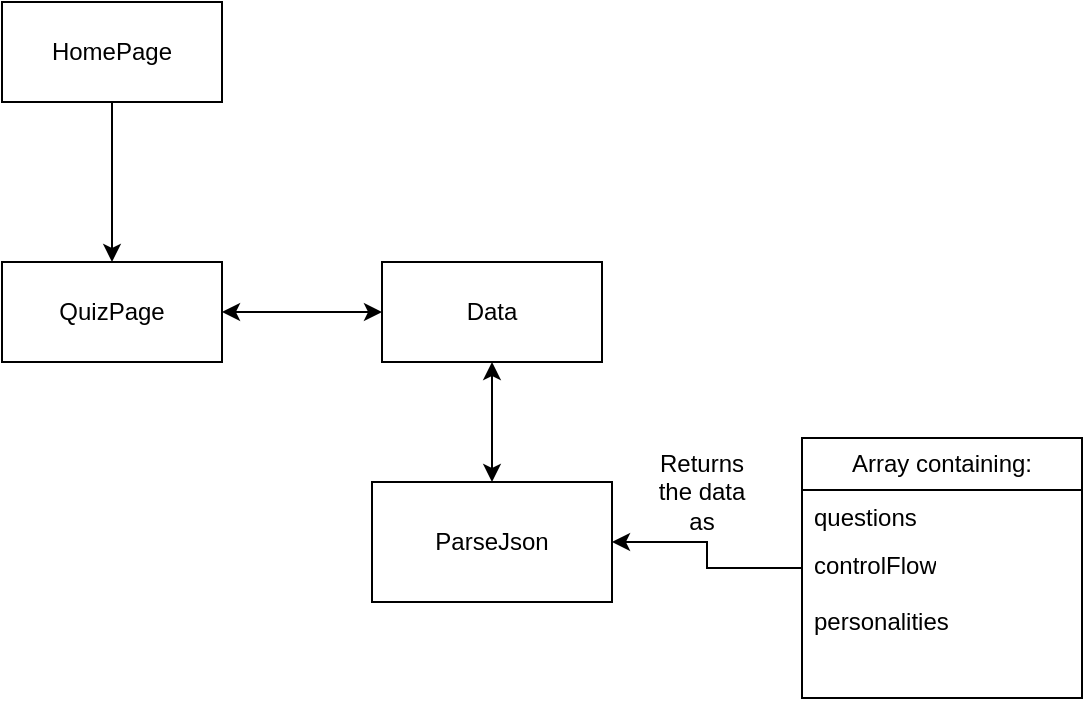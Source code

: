 <mxfile version="27.1.4">
  <diagram id="VXJ6iRCo8A8_6Etx1e5b" name="Page-1">
    <mxGraphModel dx="1548" dy="1071" grid="1" gridSize="10" guides="1" tooltips="1" connect="1" arrows="1" fold="1" page="1" pageScale="1" pageWidth="827" pageHeight="1169" math="0" shadow="0">
      <root>
        <mxCell id="0" />
        <mxCell id="1" parent="0" />
        <mxCell id="eszTr-KIWTw2_iBcQSRl-43" value="" style="edgeStyle=orthogonalEdgeStyle;rounded=0;orthogonalLoop=1;jettySize=auto;html=1;" edge="1" parent="1" source="eszTr-KIWTw2_iBcQSRl-41" target="eszTr-KIWTw2_iBcQSRl-42">
          <mxGeometry relative="1" as="geometry" />
        </mxCell>
        <mxCell id="eszTr-KIWTw2_iBcQSRl-41" value="HomePage" style="html=1;whiteSpace=wrap;" vertex="1" parent="1">
          <mxGeometry x="110" y="60" width="110" height="50" as="geometry" />
        </mxCell>
        <mxCell id="eszTr-KIWTw2_iBcQSRl-42" value="QuizPage" style="html=1;whiteSpace=wrap;" vertex="1" parent="1">
          <mxGeometry x="110" y="190" width="110" height="50" as="geometry" />
        </mxCell>
        <mxCell id="eszTr-KIWTw2_iBcQSRl-44" value="Data" style="html=1;whiteSpace=wrap;" vertex="1" parent="1">
          <mxGeometry x="300" y="190" width="110" height="50" as="geometry" />
        </mxCell>
        <mxCell id="eszTr-KIWTw2_iBcQSRl-46" value="ParseJson" style="whiteSpace=wrap;html=1;" vertex="1" parent="1">
          <mxGeometry x="295" y="300" width="120" height="60" as="geometry" />
        </mxCell>
        <mxCell id="eszTr-KIWTw2_iBcQSRl-48" value="" style="endArrow=classic;startArrow=classic;html=1;rounded=0;exitX=1;exitY=0.5;exitDx=0;exitDy=0;entryX=0;entryY=0.5;entryDx=0;entryDy=0;" edge="1" parent="1" source="eszTr-KIWTw2_iBcQSRl-42" target="eszTr-KIWTw2_iBcQSRl-44">
          <mxGeometry width="50" height="50" relative="1" as="geometry">
            <mxPoint x="430" y="340" as="sourcePoint" />
            <mxPoint x="480" y="290" as="targetPoint" />
          </mxGeometry>
        </mxCell>
        <mxCell id="eszTr-KIWTw2_iBcQSRl-49" value="" style="endArrow=classic;startArrow=classic;html=1;rounded=0;exitX=0.5;exitY=1;exitDx=0;exitDy=0;entryX=0.5;entryY=0;entryDx=0;entryDy=0;" edge="1" parent="1" source="eszTr-KIWTw2_iBcQSRl-44" target="eszTr-KIWTw2_iBcQSRl-46">
          <mxGeometry width="50" height="50" relative="1" as="geometry">
            <mxPoint x="355" y="240" as="sourcePoint" />
            <mxPoint x="360" y="300" as="targetPoint" />
          </mxGeometry>
        </mxCell>
        <mxCell id="eszTr-KIWTw2_iBcQSRl-50" value="Array containing:" style="swimlane;fontStyle=0;childLayout=stackLayout;horizontal=1;startSize=26;fillColor=none;horizontalStack=0;resizeParent=1;resizeParentMax=0;resizeLast=0;collapsible=1;marginBottom=0;whiteSpace=wrap;html=1;" vertex="1" parent="1">
          <mxGeometry x="510" y="278" width="140" height="130" as="geometry" />
        </mxCell>
        <mxCell id="eszTr-KIWTw2_iBcQSRl-51" value="&lt;div style=&quot;text-align: center;&quot;&gt;&lt;span style=&quot;background-color: transparent; color: light-dark(rgb(0, 0, 0), rgb(255, 255, 255));&quot;&gt;questions&lt;/span&gt;&lt;/div&gt;&lt;div style=&quot;text-align: center;&quot;&gt;&lt;span style=&quot;background-color: transparent; color: light-dark(rgb(0, 0, 0), rgb(255, 255, 255));&quot;&gt;&lt;br&gt;&lt;/span&gt;&lt;/div&gt;&lt;div style=&quot;text-align: center;&quot;&gt;&lt;span style=&quot;background-color: transparent; color: light-dark(rgb(0, 0, 0), rgb(255, 255, 255));&quot;&gt;&lt;br&gt;&lt;/span&gt;&lt;/div&gt;" style="text;strokeColor=none;fillColor=none;align=left;verticalAlign=top;spacingLeft=4;spacingRight=4;overflow=hidden;rotatable=0;points=[[0,0.5],[1,0.5]];portConstraint=eastwest;whiteSpace=wrap;html=1;" vertex="1" parent="eszTr-KIWTw2_iBcQSRl-50">
          <mxGeometry y="26" width="140" height="24" as="geometry" />
        </mxCell>
        <mxCell id="eszTr-KIWTw2_iBcQSRl-52" value="controlFlow" style="text;strokeColor=none;fillColor=none;align=left;verticalAlign=top;spacingLeft=4;spacingRight=4;overflow=hidden;rotatable=0;points=[[0,0.5],[1,0.5]];portConstraint=eastwest;whiteSpace=wrap;html=1;" vertex="1" parent="eszTr-KIWTw2_iBcQSRl-50">
          <mxGeometry y="50" width="140" height="28" as="geometry" />
        </mxCell>
        <mxCell id="eszTr-KIWTw2_iBcQSRl-53" value="personalities" style="text;strokeColor=none;fillColor=none;align=left;verticalAlign=top;spacingLeft=4;spacingRight=4;overflow=hidden;rotatable=0;points=[[0,0.5],[1,0.5]];portConstraint=eastwest;whiteSpace=wrap;html=1;" vertex="1" parent="eszTr-KIWTw2_iBcQSRl-50">
          <mxGeometry y="78" width="140" height="26" as="geometry" />
        </mxCell>
        <mxCell id="eszTr-KIWTw2_iBcQSRl-58" style="text;strokeColor=none;fillColor=none;align=left;verticalAlign=top;spacingLeft=4;spacingRight=4;overflow=hidden;rotatable=0;points=[[0,0.5],[1,0.5]];portConstraint=eastwest;whiteSpace=wrap;html=1;" vertex="1" parent="eszTr-KIWTw2_iBcQSRl-50">
          <mxGeometry y="104" width="140" height="26" as="geometry" />
        </mxCell>
        <mxCell id="eszTr-KIWTw2_iBcQSRl-56" value="" style="group" vertex="1" connectable="0" parent="1">
          <mxGeometry x="430" y="290" width="60" height="30" as="geometry" />
        </mxCell>
        <mxCell id="eszTr-KIWTw2_iBcQSRl-54" value="" style="edgeStyle=orthogonalEdgeStyle;rounded=0;orthogonalLoop=1;jettySize=auto;html=1;" edge="1" parent="eszTr-KIWTw2_iBcQSRl-56" source="eszTr-KIWTw2_iBcQSRl-50" target="eszTr-KIWTw2_iBcQSRl-46">
          <mxGeometry relative="1" as="geometry" />
        </mxCell>
        <mxCell id="eszTr-KIWTw2_iBcQSRl-55" value="Returns the data as" style="text;html=1;align=center;verticalAlign=middle;whiteSpace=wrap;rounded=0;" vertex="1" parent="eszTr-KIWTw2_iBcQSRl-56">
          <mxGeometry width="60" height="30" as="geometry" />
        </mxCell>
      </root>
    </mxGraphModel>
  </diagram>
</mxfile>
